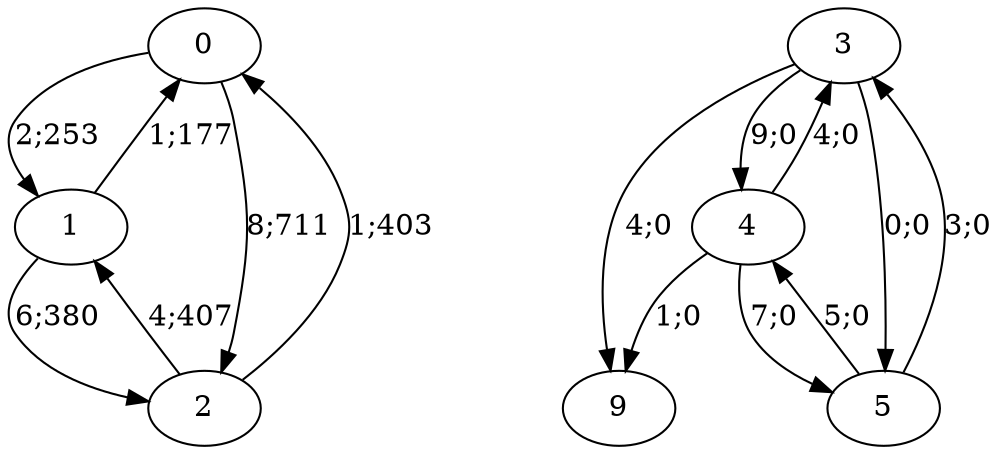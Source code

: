 digraph graph6008 {


0 -> 1 [color=black,label="2;253"]
0 -> 2 [color=black,label="8;711"]


1 -> 0 [color=black,label="1;177"]
1 -> 2 [color=black,label="6;380"]


2 -> 0 [color=black,label="1;403"]
2 -> 1 [color=black,label="4;407"]


























3 -> 9 [color=black,label="4;0"]
3 -> 4 [color=black,label="9;0"]
3 -> 5 [color=black,label="0;0"]


4 -> 9 [color=black,label="1;0"]
4 -> 3 [color=black,label="4;0"]
4 -> 5 [color=black,label="7;0"]


5 -> 3 [color=black,label="3;0"]
5 -> 4 [color=black,label="5;0"]













}
